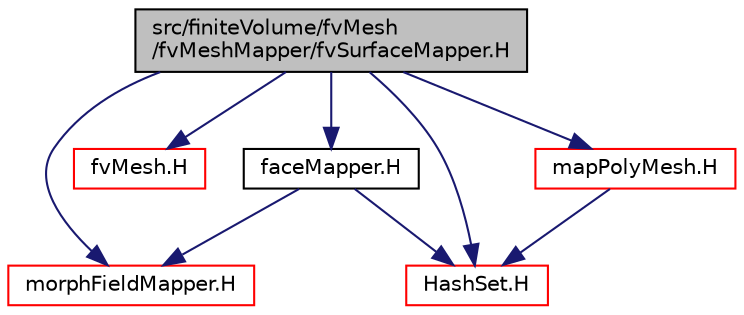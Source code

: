 digraph "src/finiteVolume/fvMesh/fvMeshMapper/fvSurfaceMapper.H"
{
  bgcolor="transparent";
  edge [fontname="Helvetica",fontsize="10",labelfontname="Helvetica",labelfontsize="10"];
  node [fontname="Helvetica",fontsize="10",shape=record];
  Node0 [label="src/finiteVolume/fvMesh\l/fvMeshMapper/fvSurfaceMapper.H",height=0.2,width=0.4,color="black", fillcolor="grey75", style="filled", fontcolor="black"];
  Node0 -> Node1 [color="midnightblue",fontsize="10",style="solid",fontname="Helvetica"];
  Node1 [label="morphFieldMapper.H",height=0.2,width=0.4,color="red",URL="$a12371.html"];
  Node0 -> Node96 [color="midnightblue",fontsize="10",style="solid",fontname="Helvetica"];
  Node96 [label="fvMesh.H",height=0.2,width=0.4,color="red",URL="$a03719.html"];
  Node0 -> Node284 [color="midnightblue",fontsize="10",style="solid",fontname="Helvetica"];
  Node284 [label="faceMapper.H",height=0.2,width=0.4,color="black",URL="$a12317.html"];
  Node284 -> Node1 [color="midnightblue",fontsize="10",style="solid",fontname="Helvetica"];
  Node284 -> Node188 [color="midnightblue",fontsize="10",style="solid",fontname="Helvetica"];
  Node188 [label="HashSet.H",height=0.2,width=0.4,color="red",URL="$a09173.html"];
  Node0 -> Node188 [color="midnightblue",fontsize="10",style="solid",fontname="Helvetica"];
  Node0 -> Node285 [color="midnightblue",fontsize="10",style="solid",fontname="Helvetica"];
  Node285 [label="mapPolyMesh.H",height=0.2,width=0.4,color="red",URL="$a12365.html"];
  Node285 -> Node188 [color="midnightblue",fontsize="10",style="solid",fontname="Helvetica"];
}
